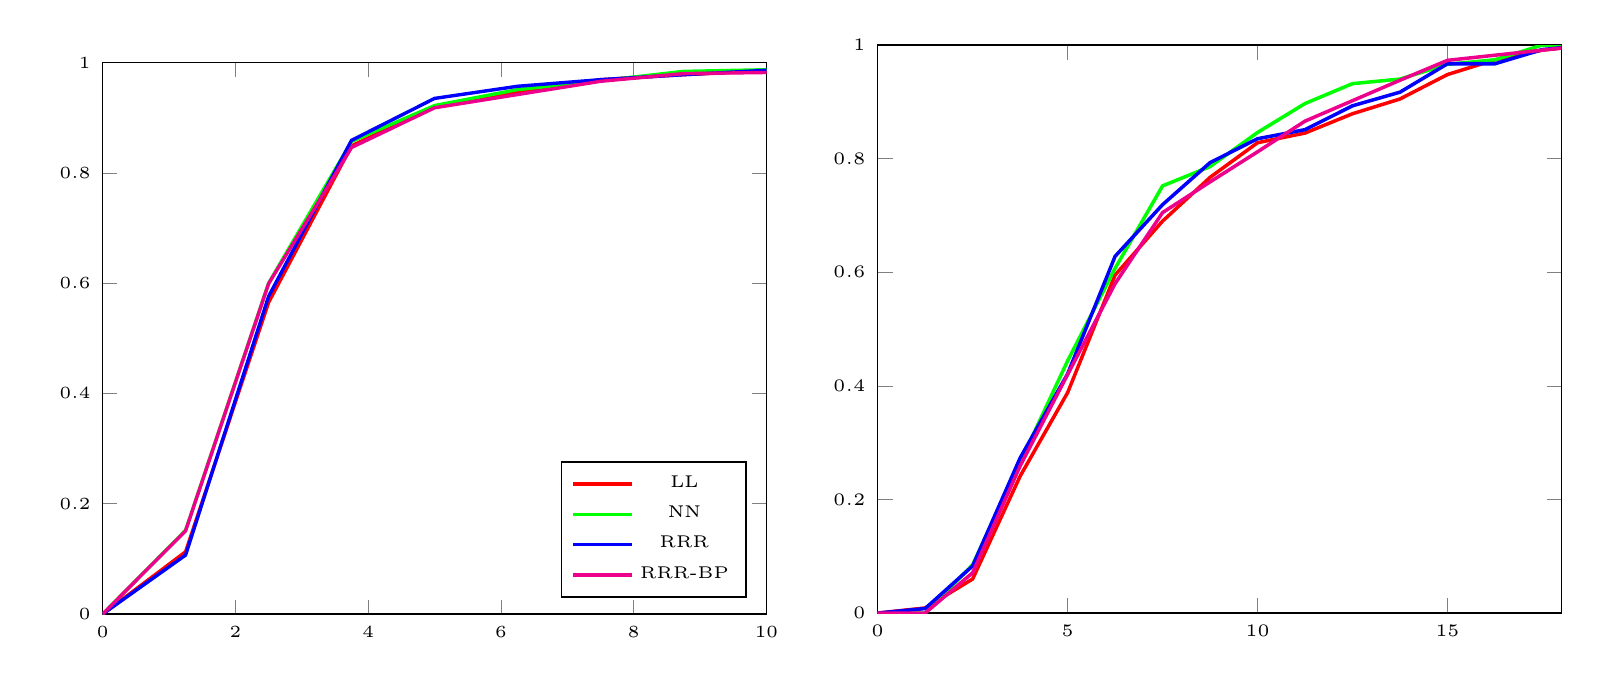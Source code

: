 \pgfplotsset{every tick label/.append style={font=\tiny}}
\resizebox{0.8\textwidth}{!}
{
	\begin{tikzpicture}
		\begin{axis} [
			%title={\footnotesize Common subset},
			%xlabel={\footnotesize Storage [kB]},
			%ylabel={\footnotesize Error [\%]},
			xmin=0, xmax=10,
			ymin=0, ymax=1,
			legend pos=south east
		]
			\addplot[color=red, line width=1]
				coordinates {
					(0, 0)(0.0, 0.0)(1.25, 0.113)(2.5, 0.565)(3.75, 0.849)(5.0, 0.92)(6.25, 0.947)(7.5, 0.969)(8.75, 0.978)(10.0, 0.985)(11.25, 0.989)(12.5, 0.993)(13.75, 0.993)(15.0, 0.998)(16.25, 1.0)(17.5, 1.0)(18.75, 1.0)
				};
			\addplot[color=green, line width=1]
				coordinates {
					(0, 0)(0.0, 0.0)(1.25, 0.152)(2.5, 0.6)(3.75, 0.857)(5.0, 0.922)(6.25, 0.951)(7.5, 0.967)(8.75, 0.984)(10.0, 0.987)(11.25, 0.991)(12.5, 0.991)(13.75, 0.993)(15.0, 0.996)(16.25, 1.0)(17.5, 1.0)(18.75, 1.0)
				};
			\addplot[color=blue, line width=1]
				coordinates {
					(0, 0)(0.0, 0.0)(1.25, 0.107)(2.5, 0.576)(3.75, 0.859)(5.0, 0.935)(6.25, 0.957)(7.5, 0.969)(8.75, 0.978)(10.0, 0.986)(11.25, 0.993)(12.5, 0.995)(13.75, 0.995)(15.0, 0.998)(16.25, 1.0)(17.5, 1.0)(18.75, 1.0)
				};
			\addplot[color=magenta, line width=1]
				coordinates {
					(0, 0)(0.0, 0.0)(1.25, 0.151)(2.5, 0.599)(3.75, 0.846)(5.0, 0.918)(6.25, 0.942)(7.5, 0.966)(8.75, 0.98)(10.0, 0.982)(11.25, 0.989)(12.5, 0.989)(13.75, 0.993)(15.0, 0.993)(16.25, 0.996)(17.5, 0.998)(18.75, 1.0)
				};
			\legend{\tiny LL,\tiny NN,\tiny RRR,\tiny RRR-BP}
		\end{axis}
	\end{tikzpicture}
}
\resizebox{0.8\textwidth}{!}
{
	\begin{tikzpicture}
		\begin{axis} [
			%title={\footnotesize Common subset},
			%xlabel={\footnotesize Storage [kB]},
			%ylabel={\footnotesize Error [\%]},
			xmin=0, xmax=18,
			ymin=0, ymax=1,
			legend pos=north east
		]
			\addplot[color=red, line width=1]
				coordinates {
					(0, 0)(0.0, 0.0)(1.25, 0.009)(2.5, 0.06)(3.75, 0.241)(5.0, 0.388)(6.25, 0.595)(7.5, 0.69)(8.75, 0.767)(10.0, 0.828)(11.25, 0.845)(12.5, 0.879)(13.75, 0.905)(15.0, 0.948)(16.25, 0.974)(17.5, 0.991)(18.75, 1.0)
				};
			\addplot[color=green, line width=1]
				coordinates {
					(0, 0)(0.0, 0.0)(1.25, 0.0)(2.5, 0.085)(3.75, 0.265)(5.0, 0.444)(6.25, 0.607)(7.5, 0.752)(8.75, 0.786)(10.0, 0.846)(11.25, 0.897)(12.5, 0.932)(13.75, 0.94)(15.0, 0.966)(16.25, 0.974)(17.5, 1.0)(18.75, 1.0)
				};
			\addplot[color=blue, line width=1]
				coordinates {
					(0, 0)(0.0, 0.0)(1.25, 0.008)(2.5, 0.083)(3.75, 0.273)(5.0, 0.421)(6.25, 0.628)(7.5, 0.719)(8.75, 0.793)(10.0, 0.835)(11.25, 0.851)(12.5, 0.893)(13.75, 0.917)(15.0, 0.967)(16.25, 0.967)(17.5, 0.992)(18.75, 1.0)
				};
			\addplot[color=magenta, line width=1]
				coordinates {
					(0, 0)(0.0, 0.0)(1.25, 0.0)(2.5, 0.071)(3.75, 0.259)(5.0, 0.42)(6.25, 0.58)(7.5, 0.705)(8.75, 0.759)(10.0, 0.812)(11.25, 0.866)(12.5, 0.902)(13.75, 0.938)(15.0, 0.973)(16.25, 0.982)(17.5, 0.991)(18.75, 1.0)
				};
			%\legend{\tiny LL,\tiny NN,\tiny RRR,\tiny RRR-BP}
		\end{axis}
	\end{tikzpicture}
}